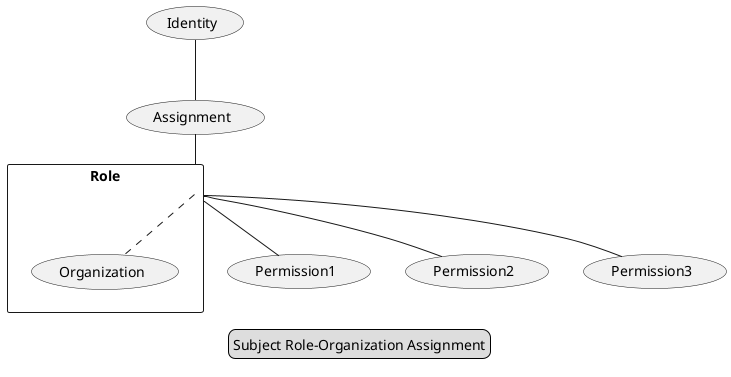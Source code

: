 @startuml
legend
Subject Role-Organization Assignment
endlegend
(Identity) -- (Assignment)
(Assignment) -- (Role)
(Role) -- (Permission1)
(Role) -- (Permission2)
(Role) -- (Permission3)
rectangle Role {
 	(Role) .. (Organization)
}


@enduml